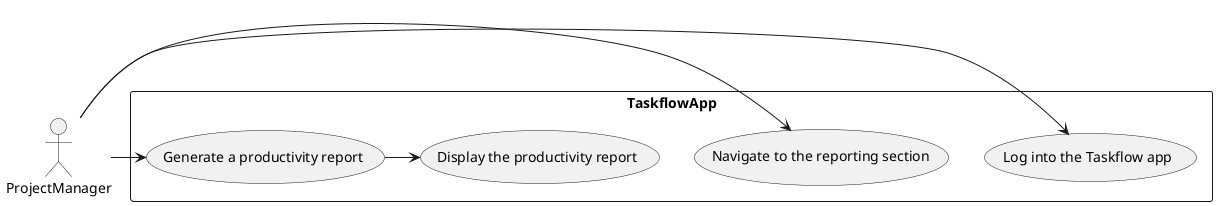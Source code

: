 @startuml
actor ProjectManager

rectangle TaskflowApp {
    usecase "Log into the Taskflow app" as UC1
    usecase "Navigate to the reporting section" as UC2
    usecase "Generate a productivity report" as UC3
    usecase "Display the productivity report" as UC4
}

ProjectManager -> UC1
ProjectManager -> UC2
ProjectManager -> UC3
UC3 -> UC4

@enduml